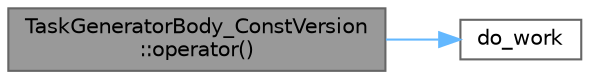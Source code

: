 digraph "TaskGeneratorBody_ConstVersion::operator()"
{
 // LATEX_PDF_SIZE
  bgcolor="transparent";
  edge [fontname=Helvetica,fontsize=10,labelfontname=Helvetica,labelfontsize=10];
  node [fontname=Helvetica,fontsize=10,shape=box,height=0.2,width=0.4];
  rankdir="LR";
  Node1 [id="Node000001",label="TaskGeneratorBody_ConstVersion\l::operator()",height=0.2,width=0.4,color="gray40", fillcolor="grey60", style="filled", fontcolor="black",tooltip=" "];
  Node1 -> Node2 [id="edge1_Node000001_Node000002",color="steelblue1",style="solid",tooltip=" "];
  Node2 [id="Node000002",label="do_work",height=0.2,width=0.4,color="grey40", fillcolor="white", style="filled",URL="$test__parallel__do_8cpp.html#add62eed108899f598431581cbd8f6f17",tooltip=" "];
}
